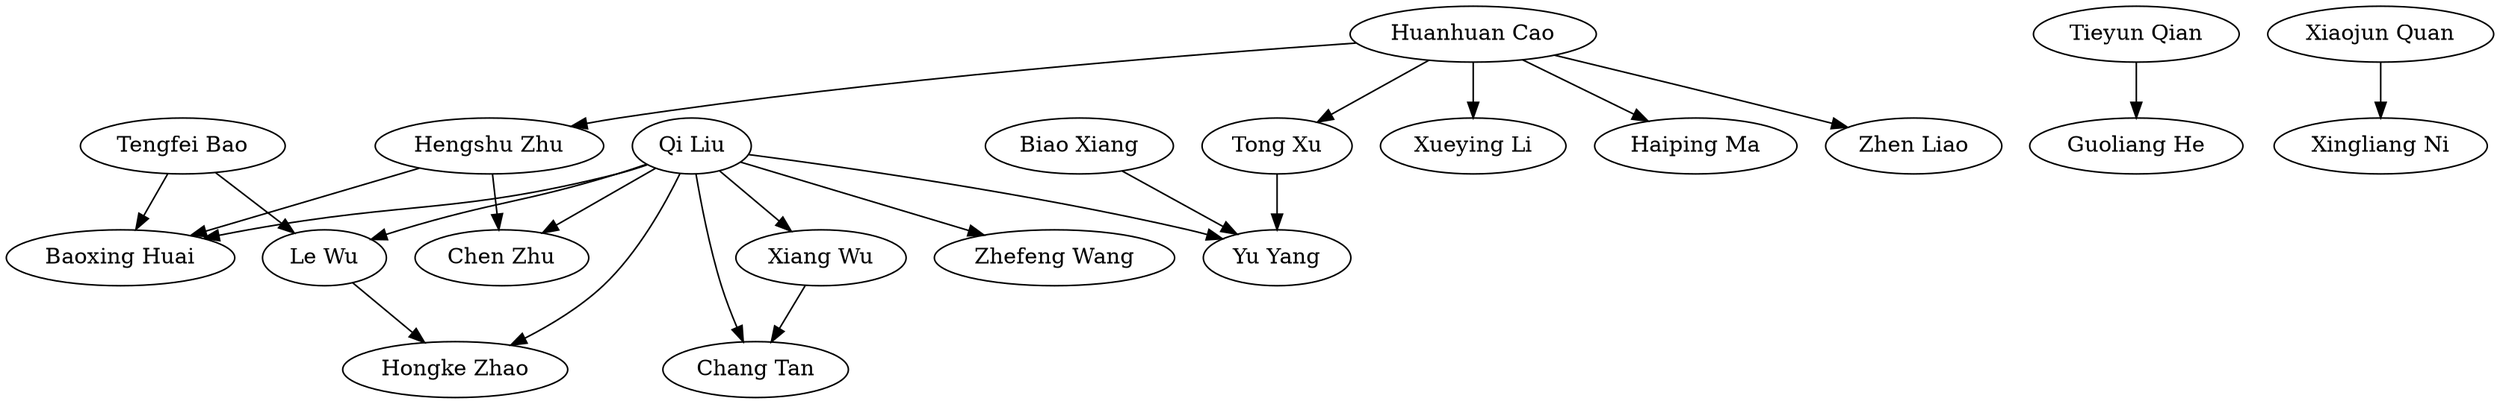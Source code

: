 strict digraph G{
"Huanhuan Cao" -> "Hengshu Zhu"
"Huanhuan Cao" -> "Xueying Li"
"Tieyun Qian" -> "Guoliang He"
"Xiaojun Quan" -> "Xingliang Ni"
"Qi Liu" -> "Le Wu"
"Qi Liu" -> "Xiang Wu"
"Huanhuan Cao" -> "Haiping Ma"
"Tengfei Bao" -> "Le Wu"
"Biao Xiang" -> "Yu Yang"
"Qi Liu" -> "Yu Yang"
"Tengfei Bao" -> "Baoxing Huai"
"Qi Liu" -> "Chang Tan"
"Qi Liu" -> "Hongke Zhao"
"Qi Liu" -> "Baoxing Huai"
"Qi Liu" -> "Zhefeng Wang"
"Hengshu Zhu" -> "Baoxing Huai"
"Huanhuan Cao" -> "Zhen Liao"
"Qi Liu" -> "Chen Zhu"
"Le Wu" -> "Hongke Zhao"
"Huanhuan Cao" -> "Tong Xu"
"Hengshu Zhu" -> "Chen Zhu"
"Tong Xu" -> "Yu Yang"
"Xiang Wu" -> "Chang Tan"
}